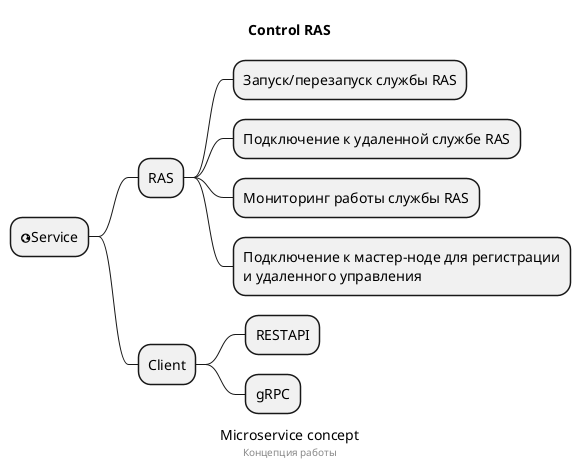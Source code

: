 @startmindmap
'https://plantuml.com/mindmap-diagram

caption Microservice concept
title Control RAS

* <&globe>Service
** RAS
*** Запуск/перезапуск службы RAS
*** Подключение к удаленной службе RAS
*** Мониторинг работы службы RAS
*** Подключение к мастер-ноде для регистрации\nи удаленного управления
** Client
*** RESTAPI
*** gRPC

center footer Концепция работы

@endmindmap
